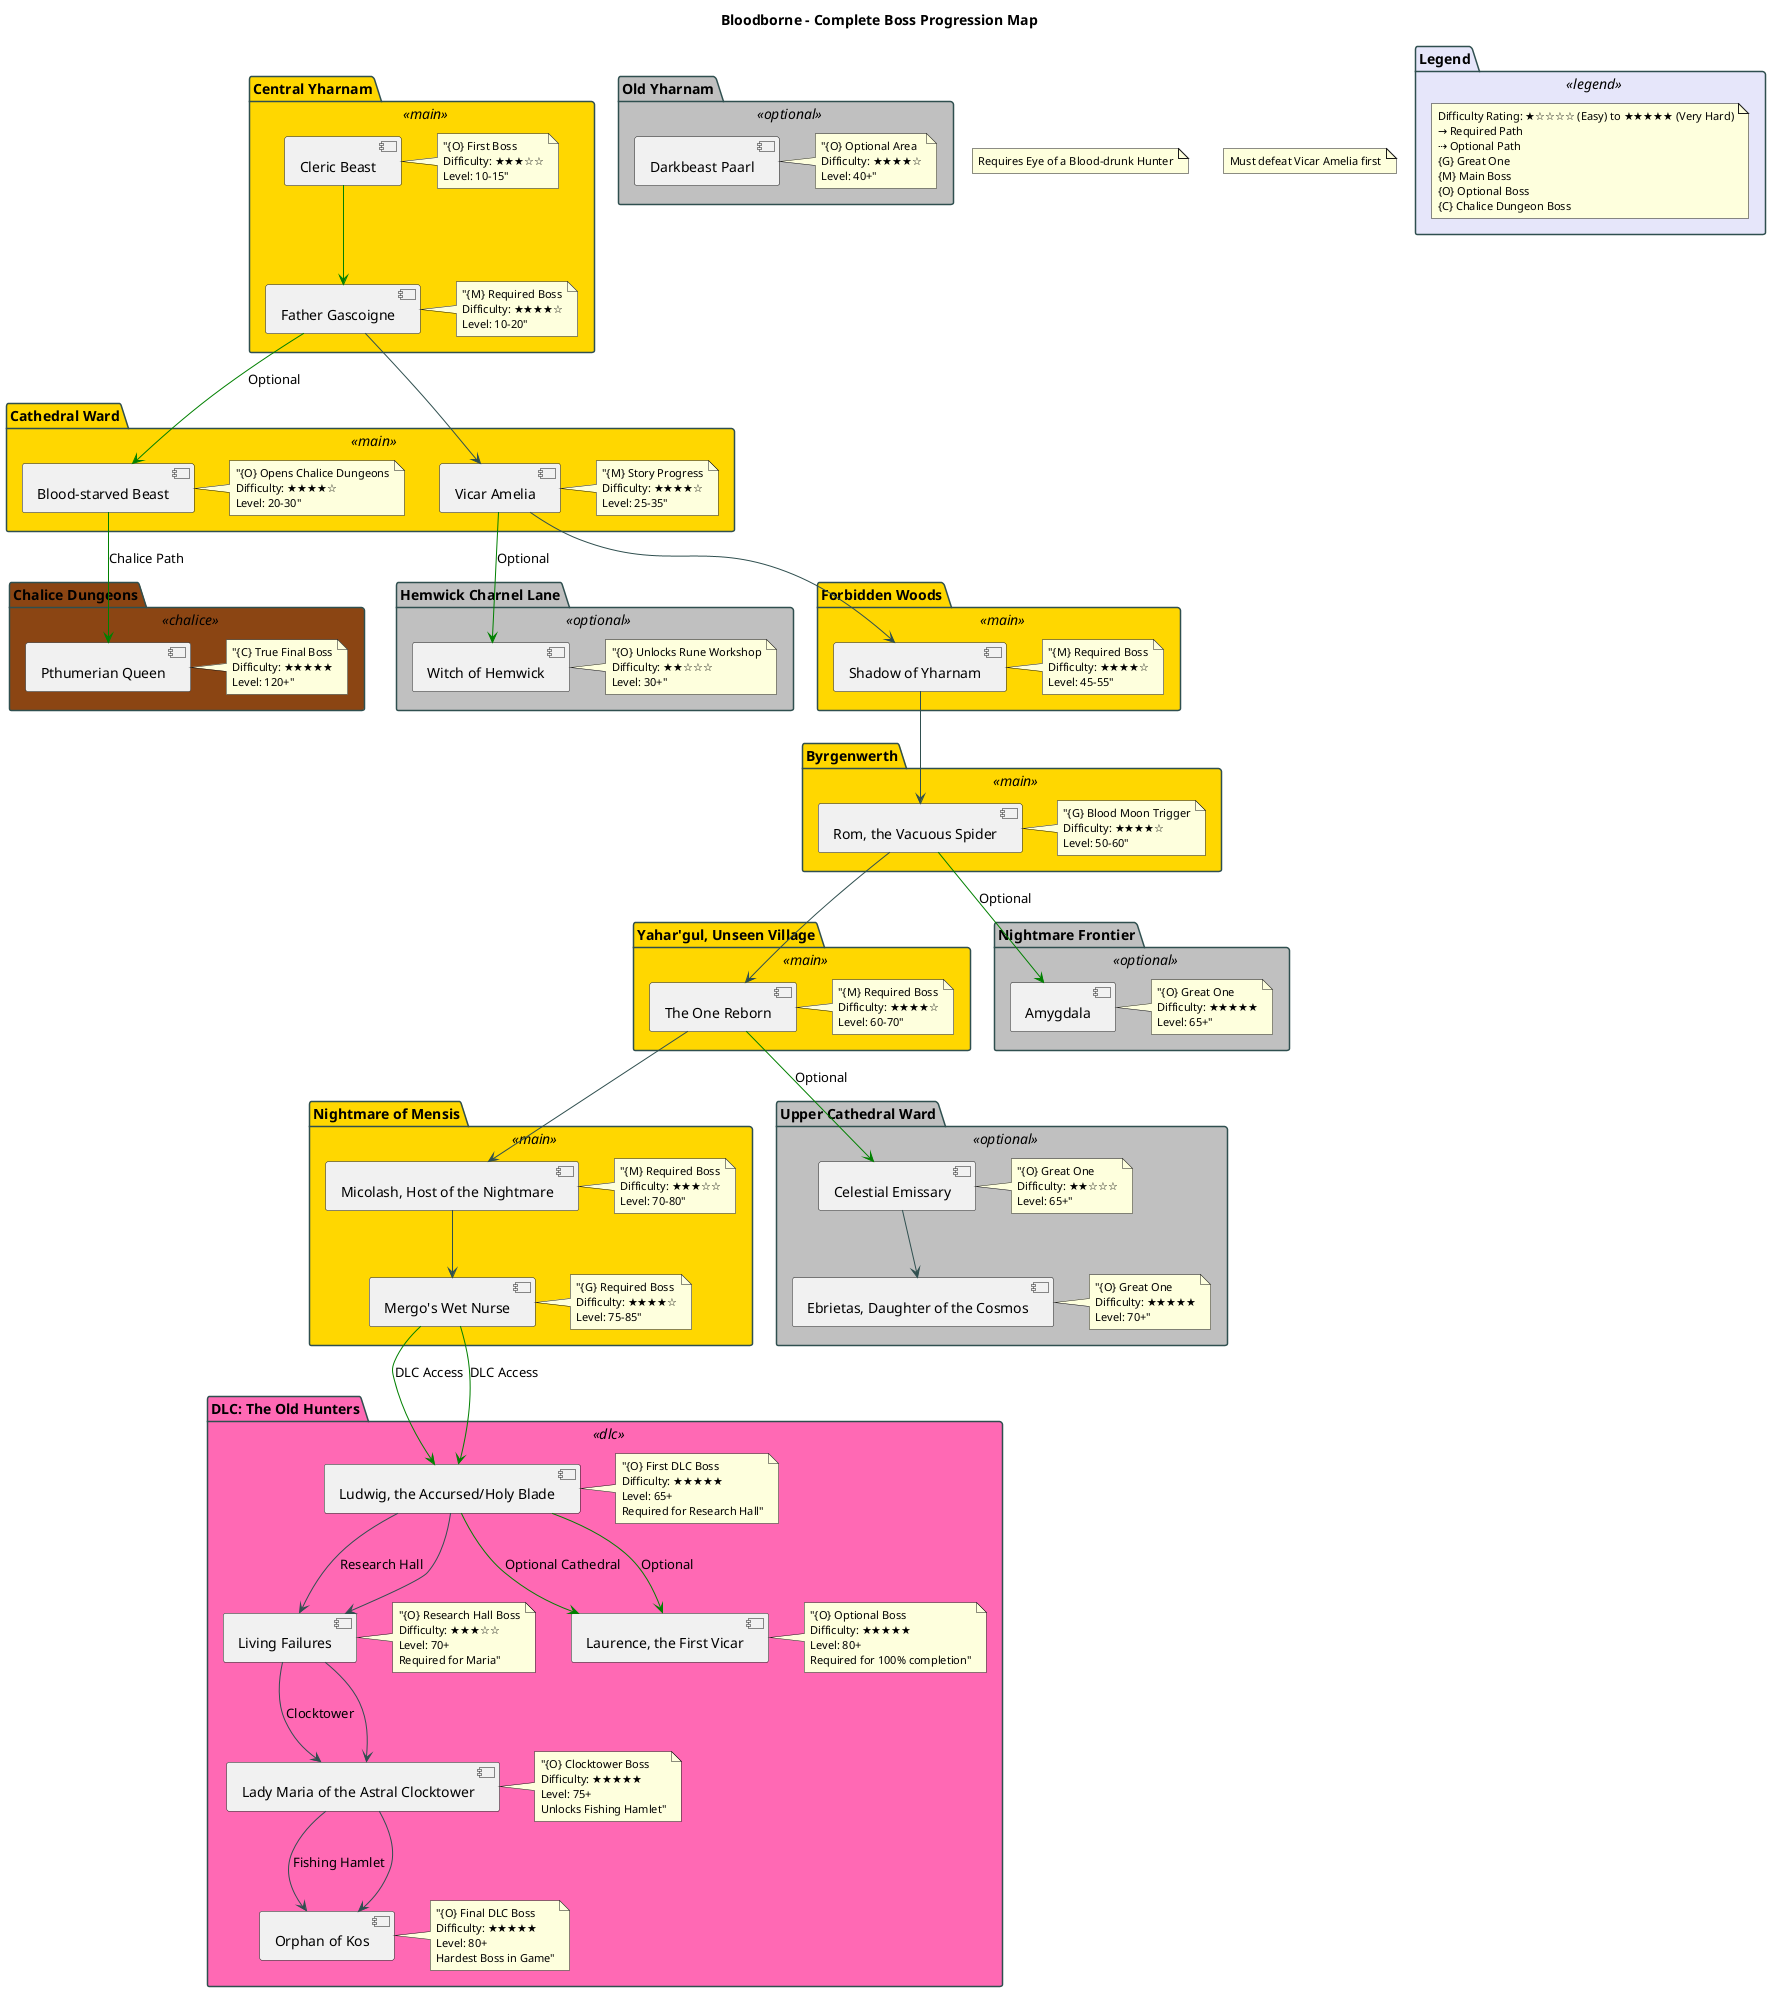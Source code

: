 @startuml
!define MAIN_COLOR #FFD700
!define OPTIONAL_COLOR #C0C0C0
!define DLC_COLOR #FF69B4
!define LEGEND_COLOR #E6E6FA
!define CHALICE_COLOR #8B4513
!define DIFFICULTY_HIGH #FF0000
!define DIFFICULTY_MEDIUM #FFA500
!define DIFFICULTY_LOW #008000

skinparam {
    PackageBackgroundColor<<main>> MAIN_COLOR
    PackageBackgroundColor<<optional>> OPTIONAL_COLOR
    PackageBackgroundColor<<dlc>> DLC_COLOR
    PackageBackgroundColor<<legend>> LEGEND_COLOR
    PackageBackgroundColor<<chalice>> CHALICE_COLOR
    ArrowColor #2F4F4F
    PackageBorderColor #2F4F4F
    NodeFontSize 12
    NoteFontSize 11
}

title Bloodborne - Complete Boss Progression Map

package "Legend" <<legend>> {
    note as N1
        Difficulty Rating: ★☆☆☆☆ (Easy) to ★★★★★ (Very Hard)
        → Required Path
        ⇢ Optional Path
        {G} Great One
        {M} Main Boss
        {O} Optional Boss
        {C} Chalice Dungeon Boss
    end note
}

package "Central Yharnam" <<main>> {
    [Cleric Beast] as ClericBeast
    note right: "{O} First Boss\nDifficulty: ★★★☆☆\nLevel: 10-15"
    
    [Father Gascoigne] as Gascoigne
    note right: "{M} Required Boss\nDifficulty: ★★★★☆\nLevel: 10-20"
}

package "Cathedral Ward" <<main>> {
    [Blood-starved Beast] as BSB
    note right: "{O} Opens Chalice Dungeons\nDifficulty: ★★★★☆\nLevel: 20-30"
    
    [Vicar Amelia] as Amelia
    note right: "{M} Story Progress\nDifficulty: ★★★★☆\nLevel: 25-35"
}

package "Old Yharnam" <<optional>> {
    [Darkbeast Paarl] as Paarl
    note right: "{O} Optional Area\nDifficulty: ★★★★☆\nLevel: 40+"
}

package "Hemwick Charnel Lane" <<optional>> {
    [Witch of Hemwick] as Witch
    note right: "{O} Unlocks Rune Workshop\nDifficulty: ★★☆☆☆\nLevel: 30+"
}

package "Forbidden Woods" <<main>> {
    [Shadow of Yharnam] as Shadows
    note right: "{M} Required Boss\nDifficulty: ★★★★☆\nLevel: 45-55"
}

package "Byrgenwerth" <<main>> {
    [Rom, the Vacuous Spider] as Rom
    note right: "{G} Blood Moon Trigger\nDifficulty: ★★★★☆\nLevel: 50-60"
}

package "Yahar'gul, Unseen Village" <<main>> {
    [The One Reborn] as OneReborn
    note right: "{M} Required Boss\nDifficulty: ★★★★☆\nLevel: 60-70"
}

package "Nightmare Frontier" <<optional>> {
    [Amygdala] as Amygdala
    note right: "{O} Great One\nDifficulty: ★★★★★\nLevel: 65+"
}

package "Nightmare of Mensis" <<main>> {
    [Micolash, Host of the Nightmare] as Micolash
    note right: "{M} Required Boss\nDifficulty: ★★★☆☆\nLevel: 70-80"
    
    [Mergo's Wet Nurse] as Nurse
    note right: "{G} Required Boss\nDifficulty: ★★★★☆\nLevel: 75-85"
}

package "Upper Cathedral Ward" <<optional>> {
    [Celestial Emissary] as Emissary
    note right: "{O} Great One\nDifficulty: ★★☆☆☆\nLevel: 65+"
    
    [Ebrietas, Daughter of the Cosmos] as Ebrietas
    note right: "{O} Great One\nDifficulty: ★★★★★\nLevel: 70+"
}

package "Chalice Dungeons" <<chalice>> {
    [Pthumerian Queen] as Queen
    note right: "{C} True Final Boss\nDifficulty: ★★★★★\nLevel: 120+"
}

package "DLC: The Old Hunters" <<dlc>> {
    [Ludwig, the Accursed/Holy Blade] as Ludwig
    note right: "{O} First DLC Boss\nDifficulty: ★★★★★\nLevel: 65+\nRequired for Research Hall"
    
    [Living Failures] as Failures
    note right: "{O} Research Hall Boss\nDifficulty: ★★★☆☆\nLevel: 70+\nRequired for Maria"
    
    [Lady Maria of the Astral Clocktower] as Maria
    note right: "{O} Clocktower Boss\nDifficulty: ★★★★★\nLevel: 75+\nUnlocks Fishing Hamlet"
    
    [Orphan of Kos] as Orphan
    note right: "{O} Final DLC Boss\nDifficulty: ★★★★★\nLevel: 80+\nHardest Boss in Game"
    
    [Laurence, the First Vicar] as Laurence
    note right: "{O} Optional Boss\nDifficulty: ★★★★★\nLevel: 80+\nRequired for 100% completion"
}

' DLC Progression
Nurse -[#green]-> Ludwig : "DLC Access"
Ludwig --> Failures : "Research Hall"
Failures --> Maria : "Clocktower"
Maria --> Orphan : "Fishing Hamlet"
Ludwig -[#green]-> Laurence : "Optional Cathedral"

' Additional DLC Notes
note "Requires Eye of a Blood-drunk Hunter" as N2
note "Must defeat Vicar Amelia first" as N3

' Main Story Progression
ClericBeast -[#green]-> Gascoigne
Gascoigne --> Amelia
Amelia --> Shadows
Shadows --> Rom
Rom --> OneReborn
OneReborn --> Micolash
Micolash --> Nurse

' Optional Paths
Gascoigne -[#green]-> BSB : "Optional"
BSB -[#green]-> Queen : "Chalice Path"
Amelia -[#green]-> Witch : "Optional"
Rom -[#green]-> Amygdala : "Optional"
OneReborn -[#green]-> Emissary : "Optional"
Emissary --> Ebrietas
Nurse -[#green]-> Ludwig : "DLC Access"
Ludwig --> Failures
Failures --> Maria
Maria --> Orphan
Ludwig -[#green]-> Laurence : "Optional"

@enduml
